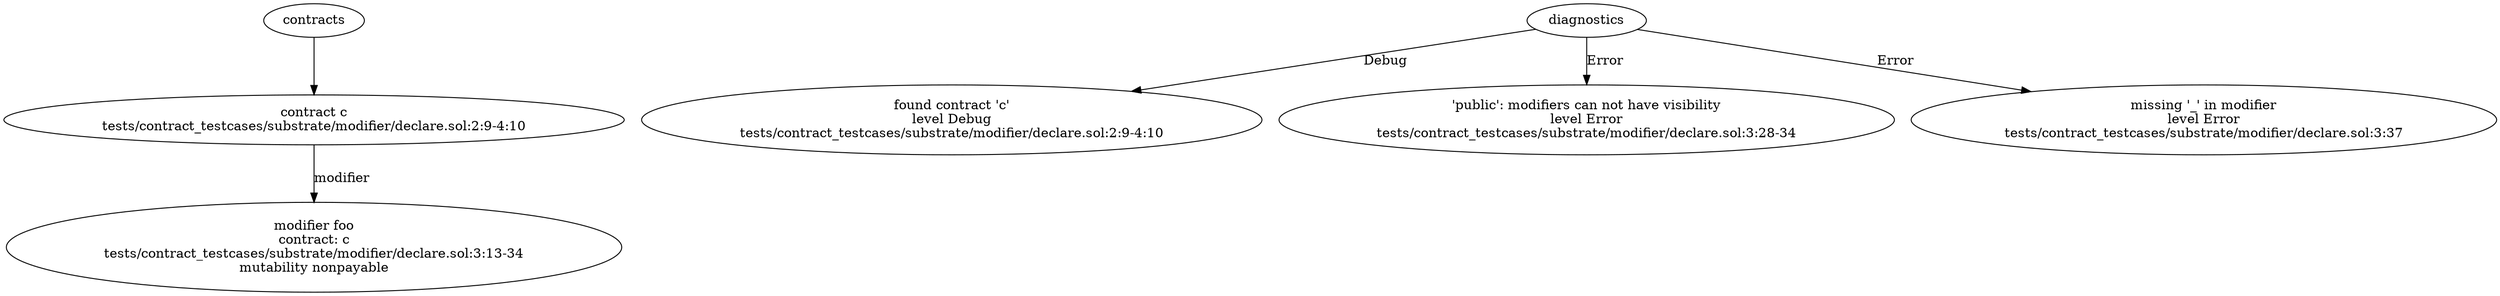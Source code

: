 strict digraph "tests/contract_testcases/substrate/modifier/declare.sol" {
	contract [label="contract c\ntests/contract_testcases/substrate/modifier/declare.sol:2:9-4:10"]
	foo [label="modifier foo\ncontract: c\ntests/contract_testcases/substrate/modifier/declare.sol:3:13-34\nmutability nonpayable"]
	diagnostic [label="found contract 'c'\nlevel Debug\ntests/contract_testcases/substrate/modifier/declare.sol:2:9-4:10"]
	diagnostic_5 [label="'public': modifiers can not have visibility\nlevel Error\ntests/contract_testcases/substrate/modifier/declare.sol:3:28-34"]
	diagnostic_6 [label="missing '_' in modifier\nlevel Error\ntests/contract_testcases/substrate/modifier/declare.sol:3:37"]
	contracts -> contract
	contract -> foo [label="modifier"]
	diagnostics -> diagnostic [label="Debug"]
	diagnostics -> diagnostic_5 [label="Error"]
	diagnostics -> diagnostic_6 [label="Error"]
}
